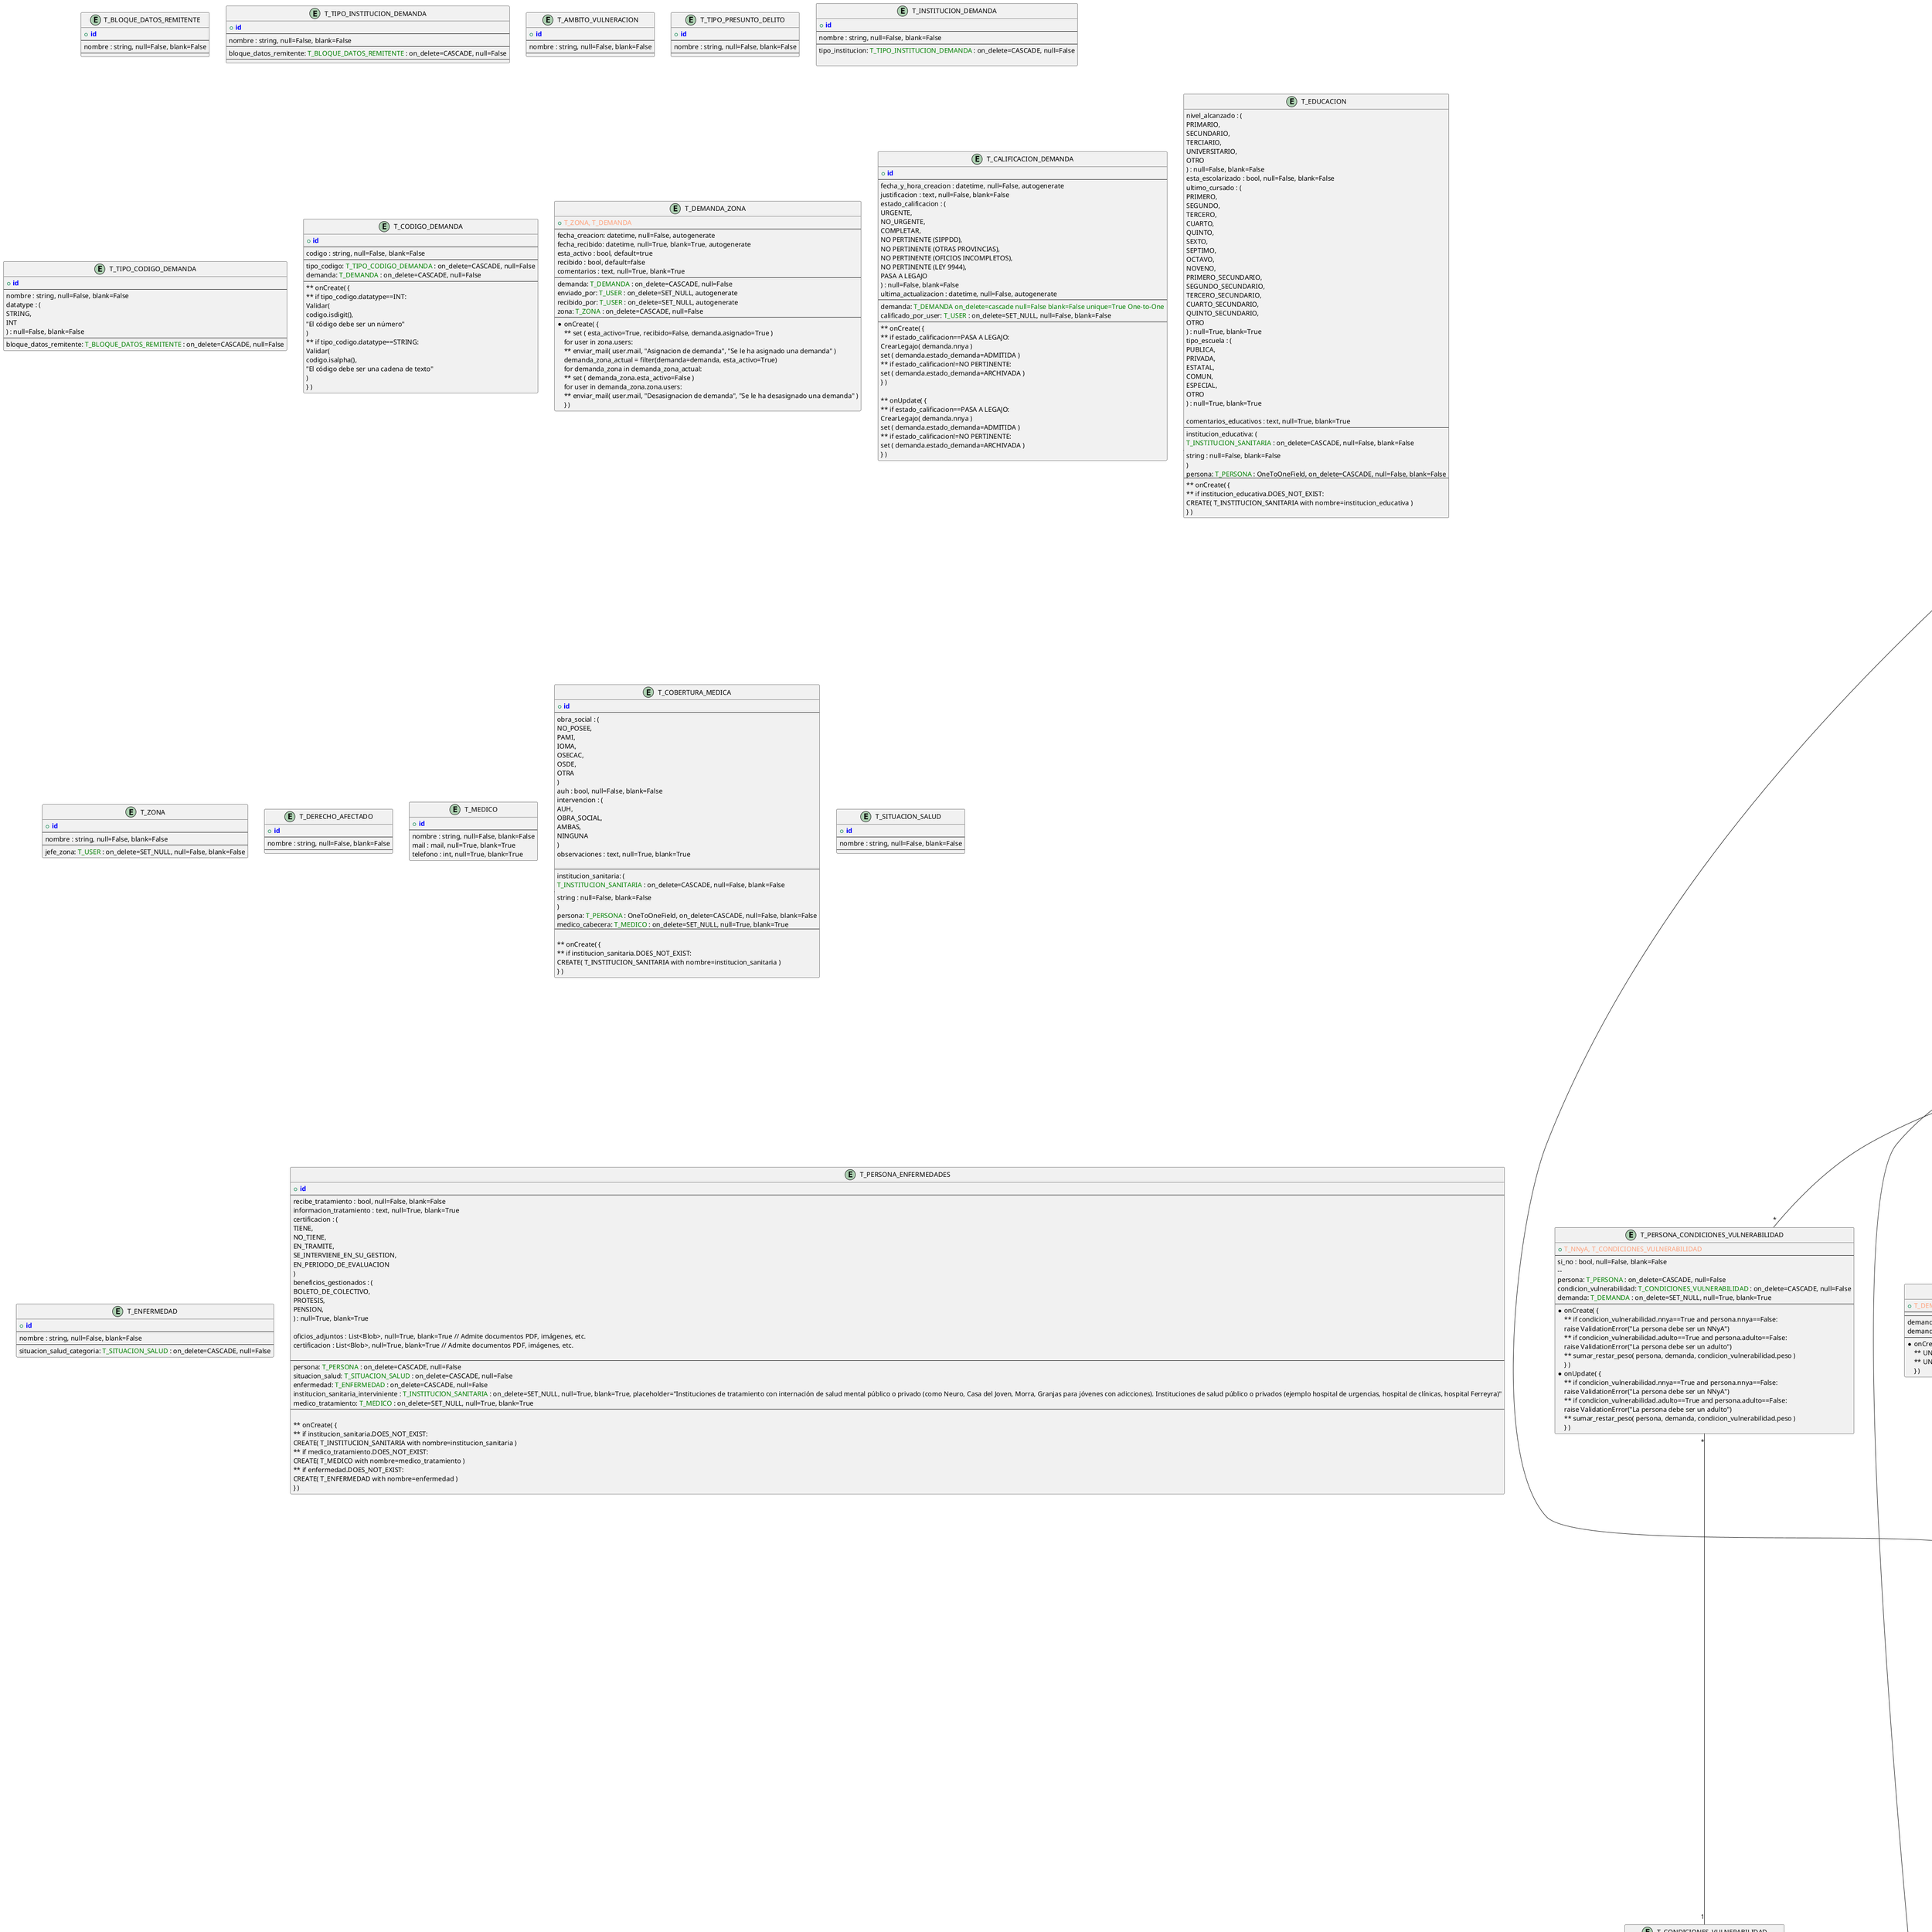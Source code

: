 "@startuml full_logical_erd"

!define PRIMARY_KEY(x) <b><color:blue>x</color></b>
!define FOREIGN_KEY(x) <color:green>x</color>
!define COMPOSITE_KEY(x, y) <color:LightSalmon>x, y</color>

entity T_DEMANDA_SCORE {
    + PRIMARY_KEY(id)
    --
    ultima_actualizacion : datetime, null=False, autogenerate
    score : float, null=False
    score_condiciones_vulnerabilidad : float, null=False
    score_vulneracion : float, null=False
    score_motivos_intervencion : float, null=False
    score_indicadores_valoracion : float, null=False
    --
    demanda: FOREIGN_KEY(T_DEMANDA) : OneToOneField, on_delete=CASCADE, unique=True, null=False, blank=False
    --
}

entity T_BLOQUE_DATOS_REMITENTE {
    + PRIMARY_KEY(id)
    --
    nombre : string, null=False, blank=False
    --
}

entity T_TIPO_INSTITUCION_DEMANDA {
    + PRIMARY_KEY(id)
    --
    nombre : string, null=False, blank=False
    --
    bloque_datos_remitente: FOREIGN_KEY(T_BLOQUE_DATOS_REMITENTE) : on_delete=CASCADE, null=False
    --
}

entity T_AMBITO_VULNERACION {
    + PRIMARY_KEY(id)
    --
    nombre : string, null=False, blank=False
    --
}

entity T_TIPO_PRESUNTO_DELITO {
    + PRIMARY_KEY(id)
    --
    nombre : string, null=False, blank=False
    --
}

entity T_INFORME_101 {
    + PRIMARY_KEY(id)
    --
    fecha_y_hora : datetime, null=False, default=datetime.now()
    fields : json, null=False, blank=False
    --
    demanda: FOREIGN_KEY(T_DEMANDA) : on_delete=CASCADE, null=False
    --
}

entity T_DEMANDA {
    + PRIMARY_KEY(id)
    --
    fecha_creacion : datetime, null=False, autogenerate
    ultima_actualizacion : datetime, null=False, autogenerate

    fecha_ingreso_senaf: date, null=False
    fecha_oficio_documento : date, null=False

    descripcion : text, null=True, blank=True

    estado_demanda : (
        SIN_ASIGNAR,
        CONSTATACION,
        EVALUACION,
        PENDIENTE_AUTORIZACION,
        ARCHIVADA,
        ADMITIDA,
    ) : null=False, blank=False, default=SIN ASIGNAR

    observaciones : text, null=True, blank=True, placeholder="Observaciones sobre los niños, adultos, cantidad de personas, etc."

    envio_de_respuesta: (
        NO_NECESARIO,
        PENDIENTE,
        ENVIADO
    ) : null=False, blank=False, default=NO_NECESARIO

    tipo_demanda : (
        DE_PROTECCION,
        PENAL_JUVENIL,
    ) : null=False, blank=False

    adjuntos : List<Blob>, null=True, blank=True // Admite documentos Word, PDF, imágenes

    --
    localizacion: FOREIGN_KEY(T_LOCALIZACION) : on_delete=PROTECT, null=False

    ambito_vulneracion: FOREIGN_KEY(T_AMBITO_VULNERACION) : on_delete=PROTECT, null=False, blank=False

    tipos_presuntos_delitos: FOREIGN_KEY(T_TIPO_PRESUNTO_DELITO) : on_delete=PROTECT, null=False, blank=False

    bloque_datos_remitente: FOREIGN_KEY(T_BLOQUE_DATOS_REMITENTE) : on_delete=PROTECT, null=False
    tipo_institucion: FOREIGN_KEY(T_TIPO_INSTITUCION_DEMANDA) : on_delete=PROTECT, null=True, blank=True
    institucion: FOREIGN_KEY(T_INSTITUCION_DEMANDA) : on_delete=PROTECT, null=True, blank=True

    motivo_ingreso: FOREIGN_KEY(T_CATEGORIA_MOTIVO) : on_delete=SET_NULL, null=True, blank=True
    submotivo_ingreso: FOREIGN_KEY(T_CATEGORIA_SUBMOTIVO) : on_delete=SET_NULL, null=True, blank=True

    registrado_por_user: FOREIGN_KEY(T_USER) : on_delete=SET_NULL, autogenerate
    registrado_por_user_zona: FOREIGN_KEY(T_ZONA) : on_delete=SET_NULL, autogenerate

    zona_asignada: FOREIGN_KEY(T_ZONA) : on_delete=SET_NULL, null=False, blank=False, default=self.registrado_por_user.zona
    user_responsable: FOREIGN_KEY(T_USER) : on_delete=SET_NULL, null=True, blank=True
    --

    * onCreate( {
        ** Create ( T_DEMANDA_SCORE with demanda=self )
        
        ** if institucion.DOES_NOT_EXIST:
            CREATE( T_INSTITUCION_SANITARIA with nombre=institucion, tipo_institucion=tipo_institucion )
        
        ** if tipo_demanda==DE_PROTECCION:
            Validar(
                self.ambito_vulneracion==None,
                "El ambito de vulneracion es obligatorio para una demanda de proteccion"
            )
            Validar(
                self.tipos_presuntos_delitos!=None,
                "El tipo de presunto delito debe ser None para una demanda de proteccion"
            )
        ** if tipo_demanda==PENAL_JUVENIL:
            Validar(
                self.tipos_presuntos_delitos==None,
                "El tipo de presunto delito es obligatorio para una demanda penal juvenil"
            )
        ** if tipo_institucion!=None:
            Validar(
                self.bloque_datos_remitente==self.tipo_institucion.bloque_datos_remitente,
                "El bloque de datos del remitente debe ser el mismo que el del tipo de institucion"
            )

        ** if submotivo_ingreso!=None:
            Validar(
                self.motivo_ingreso==self.submotivo_ingreso.motivo,
                "El motivo de ingreso debe ser el mismo que el del submotivo de ingreso"
            )


    } )

    * onUpdate( {
        ** if estado_demanda==EVALUACION:
            Validar(
                self.user == self.user_responsable,
                "El usuario asignado debe ser el mismo que el usuario que envía a evaluación"
            )
        ** if user_responsable.zona != self.zona_asignada:
            Validar(
                self.user == self.user_responsable,
                "El usuario asignado debe ser de la misma zona que la demanda"
            )
    } )
    --
}

entity T_INSTITUCION_DEMANDA {
    + PRIMARY_KEY(id)
    --
    nombre : string, null=False, blank=False
    --
    tipo_institucion: FOREIGN_KEY(T_TIPO_INSTITUCION_DEMANDA) : on_delete=CASCADE, null=False

}

entity T_TIPO_CODIGO_DEMANDA {
    + PRIMARY_KEY(id)
    --
    nombre : string, null=False, blank=False
    datatype : (
        STRING,
        INT
    ) : null=False, blank=False
    --
    bloque_datos_remitente: FOREIGN_KEY(T_BLOQUE_DATOS_REMITENTE) : on_delete=CASCADE, null=False
}

entity T_CODIGO_DEMANDA {
    + PRIMARY_KEY(id)
    --
    codigo : string, null=False, blank=False
    --
    tipo_codigo: FOREIGN_KEY(T_TIPO_CODIGO_DEMANDA) : on_delete=CASCADE, null=False
    demanda: FOREIGN_KEY(T_DEMANDA) : on_delete=CASCADE, null=False
    --
    ** onCreate( {
        ** if tipo_codigo.datatype==INT:
            Validar(
                codigo.isdigit(),
                "El código debe ser un número"
            )
        ** if tipo_codigo.datatype==STRING:
            Validar(
                codigo.isalpha(),
                "El código debe ser una cadena de texto"
            )
    } )
}

entity T_LOCALIZACION_PERSONA {
    + COMPOSITE_KEY(T_LOCALIZACION, T_PERSONA)
    --
    principal : bool, default=false
    --
    localizacion: FOREIGN_KEY(T_LOCALIZACION) : on_delete=CASCADE, null=False
    persona: FOREIGN_KEY(T_PERSONA) : on_delete=CASCADE, null=False
    --
    * onCreate( {
        ** if principal:
            UNIQUE(localizacion, persona, principal=True)
            --> filter(principal=True).update(principal=False)
            --> Create new(localizacion, persona, principal=True)
    } )
    * onUpdate( {
        ** if principal:
            UNIQUE(localizacion, persona, principal=True)
            --> filter(principal=True).update(principal=False)
            --> Update (localizacion, persona, principal=True)
    } )
}

entity T_DEMANDA_ZONA {
    + COMPOSITE_KEY(T_ZONA, T_DEMANDA)
    --
    fecha_creacion: datetime, null=False, autogenerate
    fecha_recibido: datetime, null=True, blank=True, autogenerate
    esta_activo : bool, default=true
    recibido : bool, default=false
    comentarios : text, null=True, blank=True
    --
    demanda: FOREIGN_KEY(T_DEMANDA) : on_delete=CASCADE, null=False
    enviado_por: FOREIGN_KEY(T_USER) : on_delete=SET_NULL, autogenerate
    recibido_por: FOREIGN_KEY(T_USER) : on_delete=SET_NULL, autogenerate
    zona: FOREIGN_KEY(T_ZONA) : on_delete=CASCADE, null=False
    --
    * onCreate( {
        ** set ( esta_activo=True, recibido=False, demanda.asignado=True )
        for user in zona.users:
            ** enviar_mail( user.mail, "Asignacion de demanda", "Se le ha asignado una demanda" )
        demanda_zona_actual = filter(demanda=demanda, esta_activo=True)
        for demanda_zona in demanda_zona_actual:
            ** set ( demanda_zona.esta_activo=False )
            for user in demanda_zona.zona.users:
                ** enviar_mail( user.mail, "Desasignacion de demanda", "Se le ha desasignado una demanda" )
    } )
}

entity T_CALIFICACION_DEMANDA {
    + PRIMARY_KEY(id)
    --
    fecha_y_hora_creacion : datetime, null=False, autogenerate
    justificacion : text, null=False, blank=False
    estado_calificacion : (
        URGENTE,
        NO_URGENTE,
        COMPLETAR,
        NO PERTINENTE (SIPPDD),
        NO PERTINENTE (OTRAS PROVINCIAS),
        NO PERTINENTE (OFICIOS INCOMPLETOS),
        NO PERTINENTE (LEY 9944),
        PASA A LEGAJO
    ) : null=False, blank=False
    ultima_actualizacion : datetime, null=False, autogenerate
    --
    demanda: FOREIGN_KEY(T_DEMANDA on_delete=cascade null=False blank=False unique=True One-to-One)
    calificado_por_user: FOREIGN_KEY(T_USER) : on_delete=SET_NULL, null=False, blank=False
    --
    ** onCreate( {
        ** if estado_calificacion==PASA A LEGAJO:
            CrearLegajo( demanda.nnya )
            set ( demanda.estado_demanda=ADMITIDA )
        ** if estado_calificacion!=NO PERTINENTE:
            set ( demanda.estado_demanda=ARCHIVADA )
    } )

    ** onUpdate( {
        ** if estado_calificacion==PASA A LEGAJO:
            CrearLegajo( demanda.nnya )
            set ( demanda.estado_demanda=ADMITIDA )
        ** if estado_calificacion!=NO PERTINENTE:
            set ( demanda.estado_demanda=ARCHIVADA )
    } )
}

entity T_LOCALIZACION {
    + PRIMARY_KEY(id)
    --
    calle : string, null=False, blank=False
    tipo_calle : (
        CALLE,
        AVENIDA,
        PASAJE,
        RUTA,
        BOULEVARD,
        OTRO
    ) : null=True, blank=True
    piso_depto : int, null=True, blank=True
    lote : int, null=True, blank=True
    mza : int, null=True, blank=True
    casa_nro : int, null=False, blank=False
    referencia_geo : text, null=False, blank=False
    geolocalizacion : string, null=True, blank=True
    --
    barrio : FOREIGN_KEY(T_BARRIO) : on_delete=SET_NULL, null=True, blank=True
    localidad : FOREIGN_KEY(T_LOCALIDAD) : on_delete=CASCADE, null=False, blank=False
    cpc : FOREIGN_KEY(T_CPC) : on_delete=SET_NULL, null=True, blank=True
    --
    ValidarConAPI(
        calle,
        numero,
        barrio,
        localidad,
        provincia
        )
}

entity T_CONDICIONES_VULNERABILIDAD {
    + PRIMARY_KEY(id)
    --
    nombre : string, null=False, blank=False
    descripcion : text, null=True, blank=True
    peso : int, null=False, blank=False

    nnya : bool, null=False, blank=False
    adulto : bool, null=False, blank=False
    --
    --
    * onCreate( {
        ** if nnya==False and adulto=False:
            raise ValidationError("Debe ser adulto o NNyA") 
    } )
    * onUpdate( {
        ** if nnya==False and adulto=False:
            raise ValidationError("Debe ser adulto o NNyA") 
    } )
}

entity T_PERSONA_CONDICIONES_VULNERABILIDAD {
    + COMPOSITE_KEY(T_NNyA, T_CONDICIONES_VULNERABILIDAD)
    --
    si_no : bool, null=False, blank=False
    -- 
    persona: FOREIGN_KEY(T_PERSONA) : on_delete=CASCADE, null=False
    condicion_vulnerabilidad: FOREIGN_KEY(T_CONDICIONES_VULNERABILIDAD) : on_delete=CASCADE, null=False
    demanda: FOREIGN_KEY(T_DEMANDA) : on_delete=SET_NULL, null=True, blank=True
    --
    * onCreate( {
        ** if condicion_vulnerabilidad.nnya==True and persona.nnya==False:
            raise ValidationError("La persona debe ser un NNyA") 
        ** if condicion_vulnerabilidad.adulto==True and persona.adulto==False:
            raise ValidationError("La persona debe ser un adulto")
        ** sumar_restar_peso( persona, demanda, condicion_vulnerabilidad.peso )
    } )
    * onUpdate( {
        ** if condicion_vulnerabilidad.nnya==True and persona.nnya==False:
            raise ValidationError("La persona debe ser un NNyA") 
        ** if condicion_vulnerabilidad.adulto==True and persona.adulto==False:
            raise ValidationError("La persona debe ser un adulto")
        ** sumar_restar_peso( persona, demanda, condicion_vulnerabilidad.peso )
    } )
}

' entity T_MOTIVO_INTERVENCION {
'     + PRIMARY_KEY(id)
'     --
'     nombre : string, null=False
'     descripcion : text, null=True, blank=True
'     peso : int, null=False
'     --
' }

' entity T_DEMANDA_MOTIVO_INTERVENCION {
'     + COMPOSITE_KEY(T_NNyA, T_MOTIVO_INTERVENCION)
'     --
'     si_no : bool, null=False, blank=False
'     --
'     demanda: FOREIGN_KEY(T_DEMANDA) : on_delete=CASCADE, null=False
'     motivo_intervencion: FOREIGN_KEY(T_MOTIVO_INTERVENCION) : on_delete=CASCADE, null=False
'     --
'     * onCreate( {
'         ** sumar_restar_peso( persona, demanda, motivo_intervencion.peso )
'     } )
'     * onUpdate( {
'         ** sumar_restar_peso( persona, demanda, motivo_intervencion.peso )
'     } )
' }


entity T_EDUCACION {
    nivel_alcanzado : (
        PRIMARIO,
        SECUNDARIO,
        TERCIARIO,
        UNIVERSITARIO,
        OTRO
    ) : null=False, blank=False
    esta_escolarizado : bool, null=False, blank=False
    ultimo_cursado : (
        PRIMERO,
        SEGUNDO,
        TERCERO,
        CUARTO,
        QUINTO,
        SEXTO,
        SEPTIMO,
        OCTAVO,
        NOVENO,
        PRIMERO_SECUNDARIO,
        SEGUNDO_SECUNDARIO,
        TERCERO_SECUNDARIO,
        CUARTO_SECUNDARIO,
        QUINTO_SECUNDARIO,
        OTRO
    ) : null=True, blank=True
    tipo_escuela : (
        PUBLICA,
        PRIVADA,
        ESTATAL,
        COMUN,
        ESPECIAL,
        OTRO
    ) : null=True, blank=True
    
    comentarios_educativos : text, null=True, blank=True
    --
    institucion_educativa: (
        FOREIGN_KEY(T_INSTITUCION_SANITARIA) : on_delete=CASCADE, null=False, blank=False
        ||
        string : null=False, blank=False
    )
    persona: FOREIGN_KEY(T_PERSONA) : OneToOneField, on_delete=CASCADE, null=False, blank=False
    --
    ** onCreate( {
        ** if institucion_educativa.DOES_NOT_EXIST:
            CREATE( T_INSTITUCION_SANITARIA with nombre=institucion_educativa )
    } )
}

entity T_PERSONA {
    + PRIMARY_KEY(id)
    --
    nombre : string, null=False, blank=False
    nombre_autopercibido : string, null=True, blank=True
    apellido : string, null=False, blank=False
    fecha_nacimiento : date, null=True, blank=True
    edad_aproximada : int, null=True, blank=True

    nacionalidad : (
        ARGENTINA,
        EXTRANJERA
    ) : null=False, blank=False

    dni : int, null=True, blank=True
    situacion_dni : (
        EN_TRAMITE,
        VENCIDO,
        EXTRAVIADO,
        INEXISTENTE,
        VALIDO,
        OTRO
    ) : null=False, blank=False
    genero : (
        MASCULINO,
        FEMENINO,
        NO BINARIO
    ) : null=False, blank=False

    observaciones : text, null=True, blank=True
    adulto : bool, null=False, blank=False
    nnya : bool, null=False, blank=False
    --
    --
    * onCreate( {
        ** if nnya==True:
            Create ( T_NNyA_SCORE with nnya=self )
        ** if nnya==False and adulto==False:
            raise ValidationError("Debe ser adulto o NNyA")
        ** if nnya==True and adulto==True:
            raise ValidationError("No puede ser adulto y NNyA a la vez")
        ** if situacion_dni==VALIDO and dni==None:
            raise ValidationError("El DNI no puede ser nulo si la situacion es valido")
        ** if situacion_dni!=VALIDO and dni!=None:
            raise ValidationError("El DNI debe ser nulo si la situacion no es valido")
        ** if boton_antipanico=True and nnya==True:
            raise ValidationError("No puede tener boton antipanico si es NNyA")
        ** if cautelar=True and nnya==True:
            raise ValidationError("No puede tener cautelar si es NNyA")
    } )
    ** onUpdate( {
        ** if nnya==False and adulto==False:
            raise ValidationError("Debe ser adulto o NNyA")
        ** if nnya==True and adulto==True:
            raise ValidationError("No puede ser adulto y NNyA a la vez")
        ** if situacion_dni==VALIDO and dni==None:
            raise ValidationError("El DNI no puede ser nulo si la situacion es valido")
        ** if situacion_dni!=VALIDO and dni!=None:
            raise ValidationError("El DNI debe ser nulo si la situacion no es valido")
        ** if boton_antipanico=True and nnya==True:
            raise ValidationError("No puede tener boton antipanico si es NNyA")
        ** if cautelar=True and nnya==True:
            raise ValidationError("No puede tener cautelar si es NNyA")
    } )
}

entity T_DEMANDA_PERSONA {
    + COMPOSITE_KEY(T_DEMANDA, T_PERSONA)
    --
    conviviente : bool, null=False, blank=False
    vinculo_demanda : (
        NNYA_PRINCIPAL,
        NNYA_SECUNDARIO,
        SUPUESTO_AUTOR_DV,
        SUPUESTO_AUTOR_DV_PRINCIPAL,
        GARANTIZA_PROTECCION,
        SE DESCONOCE,
    ) : null=False, blank=False, default="SE DESCONOCE"
    vinculo_con_nnya_principal : (
        MADRE,
        PADRE,
        TUTOR,
        HERMANO,
        ABUELO,
        OTRO,
        NO_CORRESPONDE
    )
    --
    demanda: FOREIGN_KEY(T_DEMANDA) : on_delete=CASCADE, null=False
    persona: FOREIGN_KEY(T_PERSONA) : on_delete=CASCADE, null=False
    --
    * onCreate || onUpdate( {
        UNIQUE(demanda, persona)
        ** if vinculo_demanda==NNYA_PRINCIPAL:
            UNIQUE(demanda, persona, vinculo_demanda=NNYA_SECUNDARIO)
            Validar(
                vinculo_con_nnya_principal!=NO_CORRESPONDE,
                "El nnya ingresante es un NNyA principal, no corresponde ingresar un vinculo con si mismo"
            )
        ** if vinculo_demanda==SUPUESTO_AUTOR_DV_PRINCIPAL:
            UNIQUE(demanda, persona, vinculo_demanda=SUPUESTO_AUTOR_DV_PRINCIPAL)
        ** if vinculo_demanda==NNYA_PRINCIPAL:
            UNIQUE(demanda, persona, vinculo_demanda=NNYA_PRINCIPAL)
        ** if (vinculo_demanda==NNYA_PRINCIPAL or vinculo_demanda==NNYA_SECUNDARIO) and persona.nnya==False:
            raise ValidationError("La persona seleccionada como nnya debe ser un NNyA")
        ** if (vinculo_demanda==SUPUESTO_AUTOR_DV or vinculo_demanda==SUPUESTO_AUTOR_DV_PRINCIPAL) and persona.nnya==True:
            raise ValidationError("La persona seleccionada como supuesto autor debe ser un adulto")
    } )
}

' entity T_VINCULO_PERSONA {
'     + PRIMARY_KEY(id)
'     --
'     nombre : string, null=False, blank=False
'     --
'     --
' }

' entity T_VINCULO_PERSONA_PERSONA {
'     + COMPOSITE_KEY(T_PERSONA, T_PERSONA)
'     --
'     conviven : bool, null=False, blank=False
'     autordv : bool, null=False, blank=False
'     garantiza_proteccion : bool, null=False, blank=False
'     --
'     persona_1: FOREIGN_KEY(T_PERSONA) : on_delete=CASCADE, null=False, related_name=persona_1
'     persona_2: FOREIGN_KEY(T_PERSONA) : on_delete=CASCADE, null=False, related_name=persona_2
'     vinculo: FOREIGN_KEY(T_VINCULO_PERSONA) : on_delete=SET_NULL, null=True, blank=True
'     --
'     * onCreate( {
'         UNIQUE(persona_1, persona_2)
'         UNIQUE(persona_2, persona_1)
'         ** if garantiza_proteccion==True and autordv==True:
'             raise ValidationError("No puede garantizar proteccion y ser supuesto autor a la vez")
'         ** if garantiza_proteccion==True and (persona_1.nnya==True and persona_2.nnya==True):
'             raise ValidationError("Un nnya no puede garantizar proteccion a otro nnya")
'     } )
'     * onUpdate( {
'         UNIQUE(persona_1, persona_2)
'         UNIQUE(persona_2, persona_1)
'         ** if garantiza_proteccion==True and autordv==True:
'             raise ValidationError("No puede garantizar proteccion y ser supuesto autor a la vez")
'         ** if garantiza_proteccion==True and (persona_1.nnya==True and persona_2.nnya==True):
'             raise ValidationError("Un nnya no puede garantizar proteccion a otro nnya")
'     } )
' }

entity T_VULNERACION {
    + PRIMARY_KEY(id)
    --
    principal_demanda : bool, default=false
    transcurre_actualidad : bool, default=false
    sumatoria_de_pesos : int, default=0
    --
    demanda: FOREIGN_KEY(T_DEMANDA) : on_delete=SET_NULL, null=True, blank=True
    nnya: FOREIGN_KEY(T_PERSONA) : on_delete=CASCADE, null=False, blank=False, related_name=vulneracion_nnya
    autor_dv: FOREIGN_KEY(T_PERSONA) : on_delete=SET_NULL, null=True, blank=True, related_name=vulneracion_autordv
    categoria_motivo: FOREIGN_KEY(T_CATEGORIA_MOTIVO) : on_delete=CASCADE, null=False
    categoria_submotivo: FOREIGN_KEY(T_CATEGORIA_SUBMOTIVO) : on_delete=CASCADE, null=False
    gravedad_vulneracion: FOREIGN_KEY(T_GRAVEDAD_VULNERACION) : on_delete=CASCADE, null=False
    urgencia_vulneracion: FOREIGN_KEY(T_URGENCIA_VULNERACION) : on_delete=CASCADE, null=False
    --
    * onCreate( {
        ** if principal_demanda==True:
            UNIQUE(demanda, nnya, principal_demanda=True)
        ** sumar_restar_peso( demanda, nnya, categoria_motivo.peso )
        ** sumar_restar_peso( demanda, nnya, categoria_submotivo.peso )
        ** sumar_restar_peso( demanda, nnya, gravedad_vulneracion.peso )
        ** sumar_restar_peso( demanda, nnya, urgencia_vulneracion.peso )
        ** if nnya==autor_dv:
            raise ValidationError("El NNyA no puede ser el supuesto autor de la vulneracion")
    } )
    * onUpdate( {
        ** if principal_demanda==True:
            UNIQUE(demanda, nnya, principal_demanda=True)
        ** sumar_restar_peso( demanda, nnya, categoria_motivo.peso )
        ** sumar_restar_peso( demanda, nnya, categoria_submotivo.peso )
        ** sumar_restar_peso( demanda, nnya, gravedad_vulneracion.peso )
        ** sumar_restar_peso( demanda, nnya, urgencia_vulneracion.peso )
        ** if nnya==autor_dv:
            raise ValidationError("El NNyA no puede ser el supuesto autor de la vulneracion")
    } )
}

entity T_ACTIVIDAD {
    + PRIMARY_KEY(id)
    --
    fecha_y_hora : datetime, null=False, autogenerate
    fecha_y_hora_manual : datetime, null=False, blank=False
    descripcion : text, null=False, blank=False

    adjuntos : List<Blob>, null=True, blank=True // Admite documentos Word, PDF, imágenes
    --
    demanda: FOREIGN_KEY(T_DEMANDA) : on_delete=CASCADE, null=False
    tipo: FOREIGN_KEY(T_ACTIVIDAD_TIPO) : on_delete=SET_NULL, null=True, blank=True
    institucion : (
        FOREIGN_KEY(T_INSTITUCION_ACTIVIDAD) : on_delete=CASCADE, null=False, blank=False
        ||
        string : null=False, blank=False
    )
    --
    ** onCreate( {
        ** if institucion.DOES_NOT_EXIST:
            CREATE( T_INSTITUCION_ACTIVIDAD with nombre=institucion )
    } )
}

entity T_RESPUESTA {
    + PRIMARY_KEY(id)
    --
    fecha_y_hora : datetime, null=False, autogenerate
    mail : mail, null=False, blank=False
    mensaje : text, null=False, blank=False
    institucion : string, null=False, blank=False

    adjuntos : List<Blob>, null=True, blank=True // Admite documentos Word, PDF, imágenes
    --
    demanda: FOREIGN_KEY(T_DEMANDA) : on_delete=CASCADE, null=False
    --
    * onCreate( {
        ** enviar_mail( mail, "Respuesta a demanda", mensaje )
    } )
}

entity T_DEMANDA_VINCULADA {
    + COMPOSITE_KEY(T_DEMANDA, T_DEMANDA)
    --
    --
    demanda_padre: FOREIGN_KEY(T_DEMANDA) : on_delete=CASCADE, null=False
    demanda_hijo: FOREIGN_KEY(T_DEMANDA) : on_delete=CASCADE, null=False
    --
    * onCreate( {
        ** UNIQUE(demanda_1, demanda_2)
        ** UNIQUE(demanda_2, demanda_1)
    } )
}

entity T_DECISION {
    + PRIMARY_KEY(id)
    --
    fecha_y_hora : datetime, autogenerate
    justificacion : text, null=False, blank=False
    decision : (
        APERTURA_DE_LEGAJO,
       ! MPI_MPE, (si ya tiene legajo)
        RECHAZAR_CASO
    ) : null=False
    --
    demanda: FOREIGN_KEY(T_DEMANDA) : on_delete=CASCADE, null=False
    nnya: FOREIGN_KEY(T_PERSONA) : on_delete=CASCADE, null=False
    --
    * onCreate( {
        ** if decision==APERTURA_DE_LEGAJO:
            CrearLegajo( nnya )
            set ( demanda.completado=True )
        ** if decision==MPI_MPE and nnya.legajo==None:
            raise ValidationError("El NNyA no tiene legajo")
        ** if decision==MPI_MPE and nnya.legajo!=None:
            set ( demanda.completado=True )
        ** if decision==RECHAZAR_CASO:
            set ( demanda.archivado=True )
        ** if demanda.archivado==True:
            raise ValidationError("No se puede modificar una decision")
        ** if nnya.persona.nnya == False:
            raise ValidationError("La persona debe ser un NNyA")
        
    } )
    * onUpdate( {
        raise ValidationError("No se puede modificar una decision")
    } )
}

entity T_INDICADORES_VALORACION {
    + PRIMARY_KEY(id)
    --
    nombre : string, null=False, blank=False
    descripcion : text, null=True, blank=True
    peso : int, default=0
    --
}

entity T_EVALUACIONES {
    + PRIMARY_KEY(id)
    --
    si_no : bool, null=False, blank=False
    --
    demanda: FOREIGN_KEY(T_DEMANDA) : on_delete=CASCADE, null=False
    indicador: FOREIGN_KEY(T_INDICADORES_VALORACION) : on_delete=CASCADE, null=False
    --
    * onCreate( {
        UNIQUE(demanda, indicador)
        ** sumar_restar_peso( demanda, demanda.nnya, indicador.peso )
    } )
    * onUpdate( {
        UNIQUE(demanda, indicador)
        ** sumar_restar_peso( demanda, demanda.nnya, indicador.peso )
    } )
}

entity T_LEGAJO {
    + PRIMARY_KEY(id)
    --
    info_legajo : text, null=False, blank=False
    --
    nnya: FOREIGN_KEY(T_PERSONA) : OneToOneField, on_delete=CASCADE, null=False, blank=False
    --
}

entity T_LEGAJO_ASIGNADO {
    + COMPOSITE_KEY(T_USER, T_LEGAJO)
    --
    esta_activo : bool, default=true
    recibido : bool, default=false
    comentarios : text, null=True, blank=True
    --
    legajo: FOREIGN_KEY(T_LEGAJO) : on_delete=CASCADE, null=False
    user: FOREIGN_KEY(T_USER) : on_delete=CASCADE, null=False
    --
    AsignarUser(
        user.esta_activo
        )
}

entity T_ZONA {
    + PRIMARY_KEY(id)
    --
    nombre : string, null=False, blank=False
    --
    jefe_zona: FOREIGN_KEY(T_USER) : on_delete=SET_NULL, null=False, blank=False
}

class AbstractBaseUser {
    + password : Charfield
    + last_login : blank=True, null=True
    + is_active : default=True
    
    --
    __str__()
    + save()
    + get_username()
    + clean()
    + natural_key()
    + set_password( make_password() )
    + check_password()
    + acheck_password
    + set_unusable_password()
    + has_usable_password()
    + get_session_auth_hash()
    + get_session_auth_fallback_hash()
    + _get_session_auth_hash()
    --
    @property : is_anonymous()
    @property : is_authenticated()
    --
    @classmethod : get_email_field_name()
    @classmethod : normalize_username()
}

class PermissionsMixin {
    + is_superuser
    + groups : ManyToManyField(Group)
    + user_permissions : ManyToManyField(Permission)

    --
    get_user_permissions()
    get_group_permissions()
    get_all_permissions()
    has_perm()
    has_perms()
    has_module_perms()
    --
}

class AbstractUser {
    + username : unique, null=True
    + first_name : blank=True
    + last_name : blank=True
    + email : unique, blank=True
    + is_staff : default=False
    + date_joined : default=timezone.now
    - EMAIL_FIELD : "email"
    - USERNAME_FIELD : "username"
    - REQUIRED_FIELDS : ["email"]

    --
    + clean() : normalize_email(self.email)
    + get_full_name()
    + get_short_name()
    + email_user()
    --
}

class CustomUser {
    + fecha_nacimiento : null=True, blank=True
    + genero : (
        MASCULINO,
        FEMENINO,
        NO BINARIO
    )
    + telefono : null=True, blank=True

    --
    + zona : FOREIGN_KEY(T_ZONA) : on_delete=SET_NULL, null=True, blank=True
    + localidad : FOREIGN_KEY(T_LOCALIDAD) : on_delete=SET_NULL, null=True, blank=True
    --
}

AbstractBaseUser <|-- AbstractUser
PermissionsMixin <|-- AbstractUser
AbstractUser <|-- CustomUser


entity T_USER {
    + PRIMARY_KEY(id)
    + password
    + last_login : blank=True, null=True
    + username : unique, null=True
    + first_name : blank=True
    + last_name : blank=True
    + email : unique, blank=True
    + is_staff : default=False
    + is_active : default=True
    + date_joined : default=timezone.now
    + is_superuser : default=False
    + fecha_nacimiento : null=True, blank
    + genero : (
        MASCULINO,
        FEMENINO,
        NO BINARIO
    )
    + telefono : null=True, blank
    --
    + zona : FOREIGN_KEY(T_ZONA) : on_delete=SET_NULL, null=True, blank=True
    + localidad : FOREIGN_KEY(T_LOCALIDAD) : on_delete=SET_NULL, null=True, blank=True
    --
}

CustomUser <|-- T_USER

entity T_DERECHO_AFECTADO {
    + PRIMARY_KEY(id)
    --
    nombre : string, null=False, blank=False
    --
}

entity T_CATEGORIA_MOTIVO {
    + PRIMARY_KEY(id)
    --
    nombre : string, null=False, blank=False
    descripcion : text, null=True, blank=True
    peso : int, null=False, blank=False
    --
    derecho_afectado : FOREIGN_KEY(T_DERECHO_AFECTADO) : on_delete=CASCADE, null=False
    --
}

entity T_CATEGORIA_SUBMOTIVO {
    + PRIMARY_KEY(id)
    --
    nombre : string, null=False, blank=False
    descripcion : text, null=True, blank=True
    peso : int, null=False, blank=False
    --
    motivo : FOREIGN_KEY(T_CATEGORIA_MOTIVO) : on_delete=CASCADE, null=False
    --
}

entity T_URGENCIA_VULNERACION {
    + PRIMARY_KEY(id)
    --
    nombre : string, null=False
    descripcion : text, null=False
    peso : int, null=False, blank=False
    --
}

entity T_GRAVEDAD_VULNERACION {
    + PRIMARY_KEY(id)
    --
    nombre : string, null=False
    descripcion : text, null=False
    peso : int, null=False, blank=False
    --
}

entity T_BARRIO {
    + PRIMARY_KEY(id)
    --
    nombre : string, null=False, blank=False
    --
    localidad : FOREIGN_KEY(T_LOCALIDAD) : on_delete=CASCADE, null=False
}

entity T_CPC {
    + PRIMARY_KEY(id)
    --
    nombre : string, null=False, blank=False
    --
    localidad : FOREIGN_KEY(T_LOCALIDAD) : on_delete=CASCADE, null=False
}

' entity T_DEPARTAMENTO {
'     + PRIMARY_KEY(id)
'     --
'     nombre : string, null=False, blank=False
'     --
'     provincia : FOREIGN_KEY(T_PROVINCIA) : on_delete=CASCADE, null=False
'     --
' }

entity T_LOCALIDAD {
    + PRIMARY_KEY(id)
    --
    nombre : string, null=False, blank=False
    --
    departamento : FOREIGN_KEY(T_DEPARTAMENTO) : on_delete=CASCADE, null=False
}

' entity T_PROVINCIA {
'     + PRIMARY_KEY(id)
'     --
'     nombre : string, null=False, blank=False
'     --
' }


entity T_INSTITUCION_ACTIVIDAD {
    + PRIMARY_KEY(id)
    --
    nombre : string, null=False, blank=False
    ' mail : mail, null=True, blank=True
    ' telefono : int, null=True, blank=True
    --
}

entity T_INSTITUCION_EDUCATIVA {
    + PRIMARY_KEY(id)
    --
    nombre : string, null=False, blank=False
    ' mail : mail, null=True, blank=True
    ' telefono : int, null=True, blank=True
    --
}

entity T_INSTITUCION_SANITARIA {
    + PRIMARY_KEY(id)
    --
    nombre : string, null=False, blank=False
    --
}

entity T_MEDICO {
    + PRIMARY_KEY(id)
    --
    nombre : string, null=False, blank=False
    mail : mail, null=True, blank=True
    telefono : int, null=True, blank=True
}

entity T_COBERTURA_MEDICA {
    + PRIMARY_KEY(id)
    --
    obra_social : (
        NO_POSEE,
        PAMI,
        IOMA,
        OSECAC,
        OSDE,
        OTRA
    )
    auh : bool, null=False, blank=False
    intervencion : (
        AUH,
        OBRA_SOCIAL,
        AMBAS,
        NINGUNA
    )
    observaciones : text, null=True, blank=True

    --
    institucion_sanitaria: (
        FOREIGN_KEY(T_INSTITUCION_SANITARIA) : on_delete=CASCADE, null=False, blank=False
        ||
        string : null=False, blank=False
    )
    persona: FOREIGN_KEY(T_PERSONA) : OneToOneField, on_delete=CASCADE, null=False, blank=False
    medico_cabecera: FOREIGN_KEY(T_MEDICO) : on_delete=SET_NULL, null=True, blank=True
    --

    ** onCreate( {
        ** if institucion_sanitaria.DOES_NOT_EXIST:
            CREATE( T_INSTITUCION_SANITARIA with nombre=institucion_sanitaria )
    } )
}


entity T_SITUACION_SALUD {
    + PRIMARY_KEY(id)
    --
    nombre : string, null=False, blank=False
    --
}


entity T_ENFERMEDAD {
    + PRIMARY_KEY(id)
    --
    nombre : string, null=False, blank=False
    --
    situacion_salud_categoria: FOREIGN_KEY(T_SITUACION_SALUD) : on_delete=CASCADE, null=False
}


entity T_PERSONA_ENFERMEDADES {
    + PRIMARY_KEY(id)
    --
    recibe_tratamiento : bool, null=False, blank=False
    informacion_tratamiento : text, null=True, blank=True
    certificacion : (
        TIENE,
        NO_TIENE,
        EN_TRAMITE,
        SE_INTERVIENE_EN_SU_GESTION,
        EN_PERIODO_DE_EVALUACION
    )
    beneficios_gestionados : (
        BOLETO_DE_COLECTIVO,
        PROTESIS,
        PENSION,
    ) : null=True, blank=True

    oficios_adjuntos : List<Blob>, null=True, blank=True // Admite documentos PDF, imágenes, etc.
    certificacion : List<Blob>, null=True, blank=True // Admite documentos PDF, imágenes, etc.

    --
    persona: FOREIGN_KEY(T_PERSONA) : on_delete=CASCADE, null=False
    situacion_salud: FOREIGN_KEY(T_SITUACION_SALUD) : on_delete=CASCADE, null=False
    enfermedad: FOREIGN_KEY(T_ENFERMEDAD) : on_delete=CASCADE, null=False
    institucion_sanitaria_interviniente : FOREIGN_KEY(T_INSTITUCION_SANITARIA) : on_delete=SET_NULL, null=True, blank=True, placeholder="Instituciones de tratamiento con internación de salud mental público o privado (como Neuro, Casa del Joven, Morra, Granjas para jóvenes con adicciones). Instituciones de salud público o privados (ejemplo hospital de urgencias, hospital de clínicas, hospital Ferreyra)"
    medico_tratamiento: FOREIGN_KEY(T_MEDICO) : on_delete=SET_NULL, null=True, blank=True
    --

    ** onCreate( {
        ** if institucion_sanitaria.DOES_NOT_EXIST:
            CREATE( T_INSTITUCION_SANITARIA with nombre=institucion_sanitaria )
        ** if medico_tratamiento.DOES_NOT_EXIST:
            CREATE( T_MEDICO with nombre=medico_tratamiento )
        ** if enfermedad.DOES_NOT_EXIST:
            CREATE( T_ENFERMEDAD with nombre=enfermedad )
    } )
}

entity T_NNyA_SCORE {
    + PRIMARY_KEY(id)
    --
    ultima_actualizacion : datetime, null=False, autogenerate
    score : float, null=False
    score_condiciones_vulnerabilidad : float, null=False
    score_vulneracion : float, null=False
    --
    nnya: FOREIGN_KEY(T_PERSONA) : OneToOneField, on_delete=CASCADE, null=False, blank=False
    --
}

entity T_ACTIVIDAD_TIPO {
    + PRIMARY_KEY(id)
    --
    nombre : string, null=False, blank=False
    --
}

T_DEMANDA_ASIGNADO "*" -- "1" T_USER
T_DEMANDA "1" -- "*" T_DEMANDA_ASIGNADO
T_DEMANDA "1" -- "1" T_PRECALIFICACION_DEMANDA

T_DEMANDA "1" -- "1" T_INFORME_101

T_DEMANDA "*" -- "1" T_LOCALIZACION
T_LOCALIZACION "*" -- "1" T_BARRIO
T_LOCALIZACION "*" -- "1" T_LOCALIDAD
T_LOCALIZACION "*" -- "1" T_CPC
T_LOCALIDAD "*" -- "1" T_PROVINCIA
T_LOCALIDAD "*" -- "1" T_DEPARTAMENTO

T_LOCALIZACION "1" -- "*" T_INSTITUCION_ACTIVIDAD
T_LOCALIZACION "1" -- "*" T_INSTITUCION_EDUCATIVA
T_LOCALIZACION "1" -- "*" T_INSTITUCION_SANITARIA

T_LOCALIZACION "1" -- "*" T_LOCALIZACION_PERSONA
T_PERSONA "1" -- "*" T_LOCALIZACION_PERSONA

T_PERSONA "1" -- "1" T_NNyA_EDUCACION
T_NNyA_EDUCACION "*" -- "1" T_INSTITUCION_EDUCATIVA
T_PERSONA "1" -- "1" T_NNyA_SALUD
T_NNyA_SALUD "*" -- "1" T_INSTITUCION_SANITARIA
T_PERSONA "1" -- "*" T_PERSONA_CONDICIONES_VULNERABILIDAD
T_PERSONA_CONDICIONES_VULNERABILIDAD "*" -- "1" T_CONDICIONES_VULNERABILIDAD
T_DEMANDA "1" -- "*" T_DEMANDA_MOTIVO_INTERVENCION
T_DEMANDA_MOTIVO_INTERVENCION "*" -- "1" T_MOTIVO_INTERVENCION

T_DEMANDA_SCORE "1" -- "1" T_DEMANDA
T_NNyA_SCORE "1" -- "1" T_PERSONA

T_DEMANDA_PERSONA "*" -- "1" T_DEMANDA
T_PERSONA "1" -- "*" T_DEMANDA_PERSONA

T_VINCULO_PERSONA_PERSONA "*" -- "1" T_PERSONA
T_VINCULO_PERSONA "1" -- "*" T_VINCULO_PERSONA_PERSONA


T_DEMANDA "1" -- "*" T_VULNERACION
T_CATEGORIA_MOTIVO "1" -- "*" T_CATEGORIA_SUBMOTIVO
T_CATEGORIA_MOTIVO "1" -- "*" T_VULNERACION
T_CATEGORIA_SUBMOTIVO "1" -- "*" T_VULNERACION

T_VULNERACION "*" -- "1" T_GRAVEDAD_VULNERACION
T_VULNERACION "*" -- "1" T_URGENCIA_VULNERACION

T_PERSONA "1" -- "*" T_VULNERACION
T_PERSONA "1" -- "*" T_VULNERACION

T_ACTIVIDAD "*" -- "1" T_DEMANDA
T_ACTIVIDAD "*" -- "1" T_ACTIVIDAD_TIPO
T_ACTIVIDAD "*" -- "1" T_INSTITUCION_ACTIVIDAD

T_RESPUESTA "*" -- "1" T_DEMANDA

T_DEMANDA_VINCULADA "*" -- "1" T_DEMANDA
T_DEMANDA_VINCULADA "*" -- "1" T_DEMANDA

T_DECISION "*" -- "1" T_PERSONA
T_DECISION "*" -- "1" T_DEMANDA
T_DEMANDA "1" -- "*" T_EVALUACIONES
T_EVALUACIONES "*" -- "1" T_INDICADORES_VALORACION

T_LEGAJO "1" -- "1" T_PERSONA

T_LEGAJO_ASIGNADO "*" -- "1" T_USER
T_LEGAJO "1" -- "*" T_LEGAJO_ASIGNADO

@enduml

' DemandasVinculadas : Conexiones de la demanda : caso1=fkDemanda, caso2=fkDemanda
' caratula : identificar legajo o expediente
' la caratula identifica el NNyA al que se le genera la demanda
' el legajo deberia estar relacionado con la caratula, ¿ osea el NNyA principal ?
